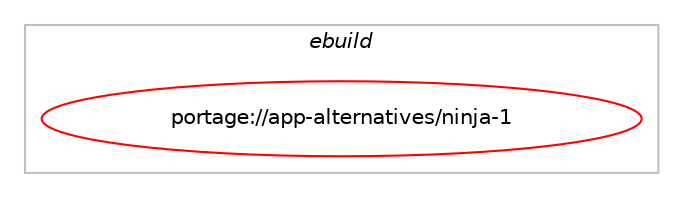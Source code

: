 digraph prolog {

# *************
# Graph options
# *************

newrank=true;
concentrate=true;
compound=true;
graph [rankdir=LR,fontname=Helvetica,fontsize=10,ranksep=1.5];#, ranksep=2.5, nodesep=0.2];
edge  [arrowhead=vee];
node  [fontname=Helvetica,fontsize=10];

# **********
# The ebuild
# **********

subgraph cluster_leftcol {
color=gray;
label=<<i>ebuild</i>>;
id [label="portage://app-alternatives/ninja-1", color=red, width=4, href="../app-alternatives/ninja-1.svg"];
}

# ****************
# The dependencies
# ****************

subgraph cluster_midcol {
color=gray;
label=<<i>dependencies</i>>;
subgraph cluster_compile {
fillcolor="#eeeeee";
style=filled;
label=<<i>compile</i>>;
}
subgraph cluster_compileandrun {
fillcolor="#eeeeee";
style=filled;
label=<<i>compile and run</i>>;
}
subgraph cluster_run {
fillcolor="#eeeeee";
style=filled;
label=<<i>run</i>>;
# *** BEGIN UNKNOWN DEPENDENCY TYPE (TODO) ***
# id -> equal(use_conditional_group(positive,reference,portage://app-alternatives/ninja-1,[package_dependency(portage://app-alternatives/ninja-1,run,no,dev-build,ninja,greaterequal,[1.11.1,,-r3,1.11.1-r3],[],[])]))
# *** END UNKNOWN DEPENDENCY TYPE (TODO) ***

# *** BEGIN UNKNOWN DEPENDENCY TYPE (TODO) ***
# id -> equal(use_conditional_group(positive,samurai,portage://app-alternatives/ninja-1,[package_dependency(portage://app-alternatives/ninja-1,run,no,dev-build,samurai,none,[,,],[],[])]))
# *** END UNKNOWN DEPENDENCY TYPE (TODO) ***

# *** BEGIN UNKNOWN DEPENDENCY TYPE (TODO) ***
# id -> equal(package_dependency(portage://app-alternatives/ninja-1,run,weak,dev-build,ninja,smaller,[1.11.1,,-r3,1.11.1-r3],[],[]))
# *** END UNKNOWN DEPENDENCY TYPE (TODO) ***

}
}

# **************
# The candidates
# **************

subgraph cluster_choices {
rank=same;
color=gray;
label=<<i>candidates</i>>;

}

}
